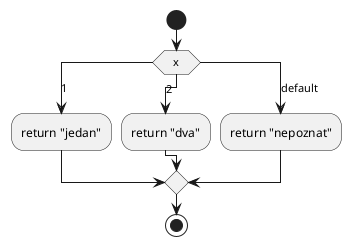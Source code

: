 @startuml
start
switch (x)
case (1)
:return "jedan";
case (2)
:return "dva";
case (default)
:return "nepoznat";
endswitch
stop
@enduml
